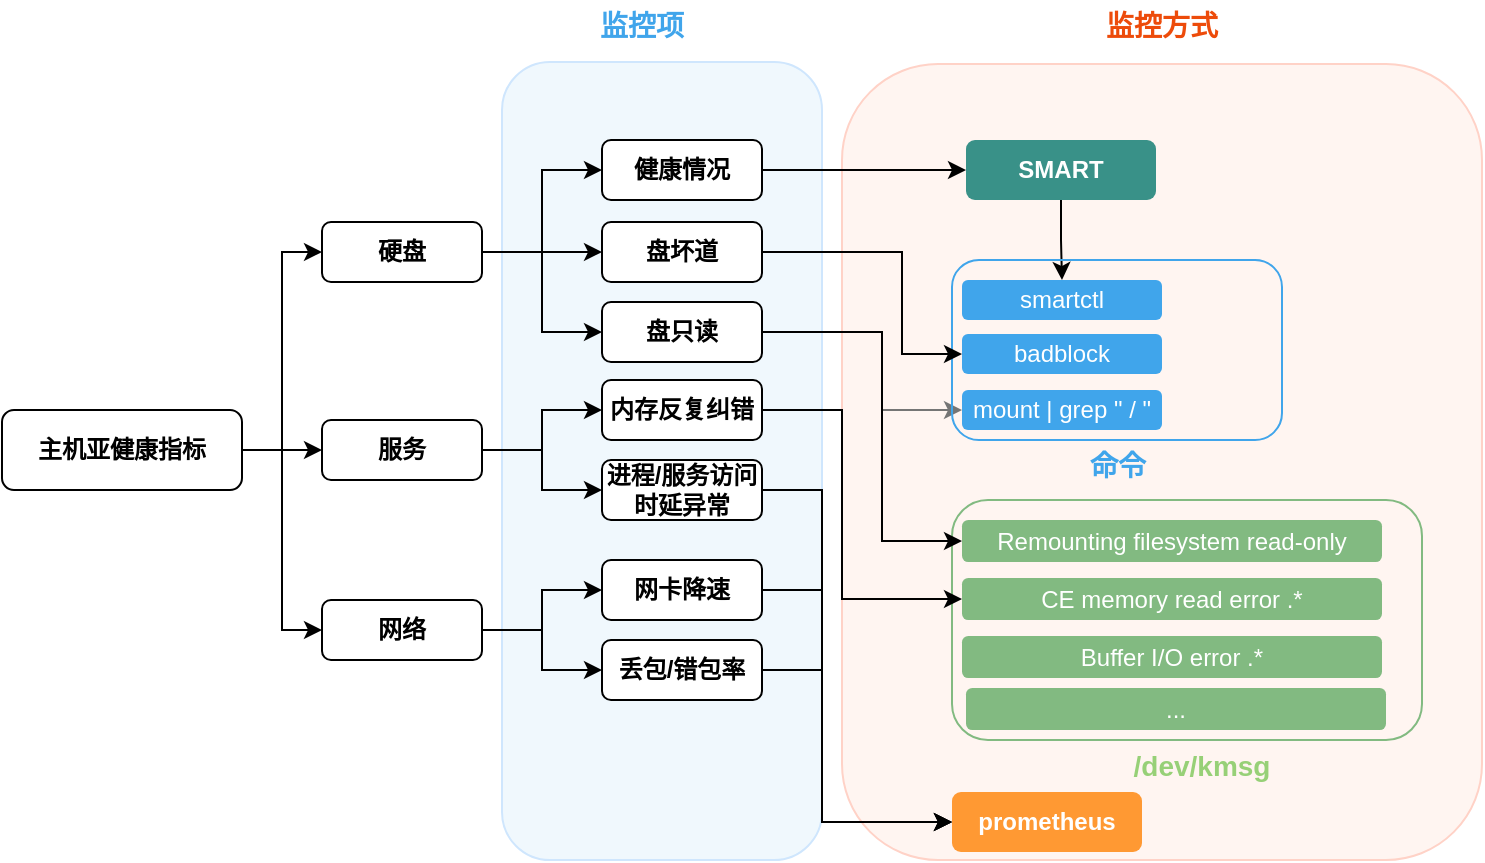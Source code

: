 <mxfile version="21.5.0" type="device">
  <diagram name="第 1 页" id="RZfgauEmc_FM36sS3mcR">
    <mxGraphModel dx="1498" dy="818" grid="0" gridSize="10" guides="1" tooltips="1" connect="1" arrows="1" fold="1" page="0" pageScale="1" pageWidth="827" pageHeight="1169" math="0" shadow="0">
      <root>
        <mxCell id="0" />
        <mxCell id="1" parent="0" />
        <mxCell id="YqjsDUE_e4c38NEt2Cq--27" value="" style="rounded=1;whiteSpace=wrap;html=1;fillColor=#FFF5F1;strokeColor=#FFD2C7;" vertex="1" parent="1">
          <mxGeometry x="360" y="242" width="320" height="398" as="geometry" />
        </mxCell>
        <mxCell id="YqjsDUE_e4c38NEt2Cq--24" value="" style="rounded=1;whiteSpace=wrap;html=1;fillColor=#F0F8FD;strokeColor=#CFE6FD;" vertex="1" parent="1">
          <mxGeometry x="190" y="241" width="160" height="399" as="geometry" />
        </mxCell>
        <mxCell id="YqjsDUE_e4c38NEt2Cq--5" style="edgeStyle=orthogonalEdgeStyle;rounded=0;orthogonalLoop=1;jettySize=auto;html=1;exitX=1;exitY=0.5;exitDx=0;exitDy=0;entryX=0;entryY=0.5;entryDx=0;entryDy=0;" edge="1" parent="1" source="YqjsDUE_e4c38NEt2Cq--1" target="YqjsDUE_e4c38NEt2Cq--2">
          <mxGeometry relative="1" as="geometry" />
        </mxCell>
        <mxCell id="YqjsDUE_e4c38NEt2Cq--6" style="edgeStyle=orthogonalEdgeStyle;rounded=0;orthogonalLoop=1;jettySize=auto;html=1;exitX=1;exitY=0.5;exitDx=0;exitDy=0;entryX=0;entryY=0.5;entryDx=0;entryDy=0;" edge="1" parent="1" source="YqjsDUE_e4c38NEt2Cq--1" target="YqjsDUE_e4c38NEt2Cq--3">
          <mxGeometry relative="1" as="geometry" />
        </mxCell>
        <mxCell id="YqjsDUE_e4c38NEt2Cq--7" style="edgeStyle=orthogonalEdgeStyle;rounded=0;orthogonalLoop=1;jettySize=auto;html=1;exitX=1;exitY=0.5;exitDx=0;exitDy=0;" edge="1" parent="1" source="YqjsDUE_e4c38NEt2Cq--1" target="YqjsDUE_e4c38NEt2Cq--4">
          <mxGeometry relative="1" as="geometry">
            <Array as="points">
              <mxPoint x="60" y="435" />
              <mxPoint x="80" y="435" />
              <mxPoint x="80" y="525" />
            </Array>
          </mxGeometry>
        </mxCell>
        <mxCell id="YqjsDUE_e4c38NEt2Cq--1" value="主机亚健康指标" style="rounded=1;whiteSpace=wrap;html=1;fontStyle=1" vertex="1" parent="1">
          <mxGeometry x="-60" y="415" width="120" height="40" as="geometry" />
        </mxCell>
        <mxCell id="YqjsDUE_e4c38NEt2Cq--9" style="edgeStyle=orthogonalEdgeStyle;rounded=0;orthogonalLoop=1;jettySize=auto;html=1;exitX=1;exitY=0.5;exitDx=0;exitDy=0;entryX=0;entryY=0.5;entryDx=0;entryDy=0;" edge="1" parent="1" source="YqjsDUE_e4c38NEt2Cq--2" target="YqjsDUE_e4c38NEt2Cq--8">
          <mxGeometry relative="1" as="geometry" />
        </mxCell>
        <mxCell id="YqjsDUE_e4c38NEt2Cq--11" style="edgeStyle=orthogonalEdgeStyle;rounded=0;orthogonalLoop=1;jettySize=auto;html=1;exitX=1;exitY=0.5;exitDx=0;exitDy=0;entryX=0;entryY=0.5;entryDx=0;entryDy=0;" edge="1" parent="1" source="YqjsDUE_e4c38NEt2Cq--2" target="YqjsDUE_e4c38NEt2Cq--10">
          <mxGeometry relative="1" as="geometry" />
        </mxCell>
        <mxCell id="YqjsDUE_e4c38NEt2Cq--13" style="edgeStyle=orthogonalEdgeStyle;rounded=0;orthogonalLoop=1;jettySize=auto;html=1;exitX=1;exitY=0.5;exitDx=0;exitDy=0;entryX=0;entryY=0.5;entryDx=0;entryDy=0;" edge="1" parent="1" source="YqjsDUE_e4c38NEt2Cq--2" target="YqjsDUE_e4c38NEt2Cq--12">
          <mxGeometry relative="1" as="geometry" />
        </mxCell>
        <mxCell id="YqjsDUE_e4c38NEt2Cq--2" value="硬盘" style="rounded=1;whiteSpace=wrap;html=1;fontStyle=1" vertex="1" parent="1">
          <mxGeometry x="100" y="321" width="80" height="30" as="geometry" />
        </mxCell>
        <mxCell id="YqjsDUE_e4c38NEt2Cq--15" style="edgeStyle=orthogonalEdgeStyle;rounded=0;orthogonalLoop=1;jettySize=auto;html=1;exitX=1;exitY=0.5;exitDx=0;exitDy=0;entryX=0;entryY=0.5;entryDx=0;entryDy=0;" edge="1" parent="1" source="YqjsDUE_e4c38NEt2Cq--3" target="YqjsDUE_e4c38NEt2Cq--14">
          <mxGeometry relative="1" as="geometry" />
        </mxCell>
        <mxCell id="YqjsDUE_e4c38NEt2Cq--17" style="edgeStyle=orthogonalEdgeStyle;rounded=0;orthogonalLoop=1;jettySize=auto;html=1;exitX=1;exitY=0.5;exitDx=0;exitDy=0;entryX=0;entryY=0.5;entryDx=0;entryDy=0;" edge="1" parent="1" source="YqjsDUE_e4c38NEt2Cq--3" target="YqjsDUE_e4c38NEt2Cq--16">
          <mxGeometry relative="1" as="geometry" />
        </mxCell>
        <mxCell id="YqjsDUE_e4c38NEt2Cq--3" value="服务" style="rounded=1;whiteSpace=wrap;html=1;fontStyle=1" vertex="1" parent="1">
          <mxGeometry x="100" y="420" width="80" height="30" as="geometry" />
        </mxCell>
        <mxCell id="YqjsDUE_e4c38NEt2Cq--21" style="edgeStyle=orthogonalEdgeStyle;rounded=0;orthogonalLoop=1;jettySize=auto;html=1;exitX=1;exitY=0.5;exitDx=0;exitDy=0;entryX=0;entryY=0.5;entryDx=0;entryDy=0;" edge="1" parent="1" source="YqjsDUE_e4c38NEt2Cq--4" target="YqjsDUE_e4c38NEt2Cq--18">
          <mxGeometry relative="1" as="geometry" />
        </mxCell>
        <mxCell id="YqjsDUE_e4c38NEt2Cq--22" style="edgeStyle=orthogonalEdgeStyle;rounded=0;orthogonalLoop=1;jettySize=auto;html=1;exitX=1;exitY=0.5;exitDx=0;exitDy=0;entryX=0;entryY=0.5;entryDx=0;entryDy=0;" edge="1" parent="1" source="YqjsDUE_e4c38NEt2Cq--4" target="YqjsDUE_e4c38NEt2Cq--19">
          <mxGeometry relative="1" as="geometry" />
        </mxCell>
        <mxCell id="YqjsDUE_e4c38NEt2Cq--4" value="网络" style="rounded=1;whiteSpace=wrap;html=1;fontStyle=1" vertex="1" parent="1">
          <mxGeometry x="100" y="510" width="80" height="30" as="geometry" />
        </mxCell>
        <mxCell id="YqjsDUE_e4c38NEt2Cq--32" style="edgeStyle=orthogonalEdgeStyle;rounded=0;orthogonalLoop=1;jettySize=auto;html=1;exitX=1;exitY=0.5;exitDx=0;exitDy=0;entryX=0;entryY=0.5;entryDx=0;entryDy=0;" edge="1" parent="1" source="YqjsDUE_e4c38NEt2Cq--8" target="YqjsDUE_e4c38NEt2Cq--31">
          <mxGeometry relative="1" as="geometry" />
        </mxCell>
        <mxCell id="YqjsDUE_e4c38NEt2Cq--8" value="健康情况" style="rounded=1;whiteSpace=wrap;html=1;fontStyle=1" vertex="1" parent="1">
          <mxGeometry x="240" y="280" width="80" height="30" as="geometry" />
        </mxCell>
        <mxCell id="YqjsDUE_e4c38NEt2Cq--10" value="盘坏道" style="rounded=1;whiteSpace=wrap;html=1;fontStyle=1" vertex="1" parent="1">
          <mxGeometry x="240" y="321" width="80" height="30" as="geometry" />
        </mxCell>
        <mxCell id="YqjsDUE_e4c38NEt2Cq--47" style="edgeStyle=orthogonalEdgeStyle;rounded=0;orthogonalLoop=1;jettySize=auto;html=1;exitX=1;exitY=0.5;exitDx=0;exitDy=0;entryX=0;entryY=0.5;entryDx=0;entryDy=0;strokeColor=#757575;" edge="1" parent="1" source="YqjsDUE_e4c38NEt2Cq--12" target="YqjsDUE_e4c38NEt2Cq--46">
          <mxGeometry relative="1" as="geometry">
            <Array as="points">
              <mxPoint x="380" y="376" />
              <mxPoint x="380" y="415" />
            </Array>
          </mxGeometry>
        </mxCell>
        <mxCell id="YqjsDUE_e4c38NEt2Cq--12" value="盘只读" style="rounded=1;whiteSpace=wrap;html=1;fontStyle=1" vertex="1" parent="1">
          <mxGeometry x="240" y="361" width="80" height="30" as="geometry" />
        </mxCell>
        <mxCell id="YqjsDUE_e4c38NEt2Cq--14" value="内存反复纠错" style="rounded=1;whiteSpace=wrap;html=1;fontStyle=1" vertex="1" parent="1">
          <mxGeometry x="240" y="400" width="80" height="30" as="geometry" />
        </mxCell>
        <mxCell id="YqjsDUE_e4c38NEt2Cq--56" style="edgeStyle=orthogonalEdgeStyle;rounded=0;orthogonalLoop=1;jettySize=auto;html=1;exitX=1;exitY=0.5;exitDx=0;exitDy=0;entryX=0;entryY=0.5;entryDx=0;entryDy=0;" edge="1" parent="1" source="YqjsDUE_e4c38NEt2Cq--16" target="YqjsDUE_e4c38NEt2Cq--55">
          <mxGeometry relative="1" as="geometry">
            <Array as="points">
              <mxPoint x="350" y="455" />
              <mxPoint x="350" y="621" />
            </Array>
          </mxGeometry>
        </mxCell>
        <mxCell id="YqjsDUE_e4c38NEt2Cq--16" value="进程/服务访问时延异常" style="rounded=1;whiteSpace=wrap;html=1;fontStyle=1" vertex="1" parent="1">
          <mxGeometry x="240" y="440" width="80" height="30" as="geometry" />
        </mxCell>
        <mxCell id="YqjsDUE_e4c38NEt2Cq--57" style="edgeStyle=orthogonalEdgeStyle;rounded=0;orthogonalLoop=1;jettySize=auto;html=1;exitX=1;exitY=0.5;exitDx=0;exitDy=0;entryX=0;entryY=0.5;entryDx=0;entryDy=0;" edge="1" parent="1" source="YqjsDUE_e4c38NEt2Cq--18" target="YqjsDUE_e4c38NEt2Cq--55">
          <mxGeometry relative="1" as="geometry">
            <Array as="points">
              <mxPoint x="350" y="505" />
              <mxPoint x="350" y="621" />
            </Array>
          </mxGeometry>
        </mxCell>
        <mxCell id="YqjsDUE_e4c38NEt2Cq--18" value="网卡降速" style="rounded=1;whiteSpace=wrap;html=1;fontStyle=1" vertex="1" parent="1">
          <mxGeometry x="240" y="490" width="80" height="30" as="geometry" />
        </mxCell>
        <mxCell id="YqjsDUE_e4c38NEt2Cq--58" style="edgeStyle=orthogonalEdgeStyle;rounded=0;orthogonalLoop=1;jettySize=auto;html=1;exitX=1;exitY=0.5;exitDx=0;exitDy=0;entryX=0;entryY=0.5;entryDx=0;entryDy=0;" edge="1" parent="1" source="YqjsDUE_e4c38NEt2Cq--19" target="YqjsDUE_e4c38NEt2Cq--55">
          <mxGeometry relative="1" as="geometry">
            <Array as="points">
              <mxPoint x="350" y="545" />
              <mxPoint x="350" y="621" />
            </Array>
          </mxGeometry>
        </mxCell>
        <mxCell id="YqjsDUE_e4c38NEt2Cq--19" value="丢包/错包率" style="rounded=1;whiteSpace=wrap;html=1;fontStyle=1" vertex="1" parent="1">
          <mxGeometry x="240" y="530" width="80" height="30" as="geometry" />
        </mxCell>
        <mxCell id="YqjsDUE_e4c38NEt2Cq--28" value="&lt;font color=&quot;#ed4b0a&quot;&gt;&lt;span style=&quot;font-size: 14px;&quot;&gt;&lt;b&gt;监控方式&lt;/b&gt;&lt;/span&gt;&lt;/font&gt;" style="text;html=1;strokeColor=none;fillColor=none;align=center;verticalAlign=middle;whiteSpace=wrap;rounded=0;" vertex="1" parent="1">
          <mxGeometry x="470" y="210" width="100" height="26" as="geometry" />
        </mxCell>
        <mxCell id="YqjsDUE_e4c38NEt2Cq--30" value="&lt;span style=&quot;font-size: 14px;&quot;&gt;&lt;b&gt;&lt;font color=&quot;#40a5eb&quot;&gt;监控项&lt;/font&gt;&lt;/b&gt;&lt;/span&gt;" style="text;html=1;strokeColor=none;fillColor=default;align=center;verticalAlign=middle;whiteSpace=wrap;rounded=0;" vertex="1" parent="1">
          <mxGeometry x="210" y="210" width="100" height="26" as="geometry" />
        </mxCell>
        <mxCell id="YqjsDUE_e4c38NEt2Cq--38" style="edgeStyle=orthogonalEdgeStyle;rounded=0;orthogonalLoop=1;jettySize=auto;html=1;exitX=0.5;exitY=1;exitDx=0;exitDy=0;entryX=0.5;entryY=0;entryDx=0;entryDy=0;" edge="1" parent="1" source="YqjsDUE_e4c38NEt2Cq--31" target="YqjsDUE_e4c38NEt2Cq--37">
          <mxGeometry relative="1" as="geometry" />
        </mxCell>
        <mxCell id="YqjsDUE_e4c38NEt2Cq--31" value="SMART" style="rounded=1;whiteSpace=wrap;html=1;gradientColor=none;fillColor=#399188;strokeColor=none;fontColor=#FFFFFF;fontStyle=1" vertex="1" parent="1">
          <mxGeometry x="422" y="280" width="95" height="30" as="geometry" />
        </mxCell>
        <mxCell id="YqjsDUE_e4c38NEt2Cq--34" value="" style="rounded=1;whiteSpace=wrap;html=1;fillColor=none;strokeColor=#40A5EB;" vertex="1" parent="1">
          <mxGeometry x="415" y="340" width="165" height="90" as="geometry" />
        </mxCell>
        <mxCell id="YqjsDUE_e4c38NEt2Cq--41" value="" style="rounded=1;whiteSpace=wrap;html=1;fillColor=none;strokeColor=#82BA81;" vertex="1" parent="1">
          <mxGeometry x="415" y="460" width="235" height="120" as="geometry" />
        </mxCell>
        <mxCell id="YqjsDUE_e4c38NEt2Cq--33" value="badblock" style="rounded=1;whiteSpace=wrap;html=1;gradientColor=none;fillColor=#40A5EB;strokeColor=none;fontColor=#FFFFFF;fontStyle=0" vertex="1" parent="1">
          <mxGeometry x="420" y="377" width="100" height="20" as="geometry" />
        </mxCell>
        <mxCell id="YqjsDUE_e4c38NEt2Cq--37" value="smartctl" style="rounded=1;whiteSpace=wrap;html=1;gradientColor=none;fillColor=#40A5EB;strokeColor=none;fontColor=#FFFFFF;fontStyle=0" vertex="1" parent="1">
          <mxGeometry x="420" y="350" width="100" height="20" as="geometry" />
        </mxCell>
        <mxCell id="YqjsDUE_e4c38NEt2Cq--39" style="edgeStyle=orthogonalEdgeStyle;rounded=0;orthogonalLoop=1;jettySize=auto;html=1;exitX=1;exitY=0.5;exitDx=0;exitDy=0;entryX=0;entryY=0.5;entryDx=0;entryDy=0;" edge="1" parent="1" source="YqjsDUE_e4c38NEt2Cq--10" target="YqjsDUE_e4c38NEt2Cq--33">
          <mxGeometry relative="1" as="geometry">
            <Array as="points">
              <mxPoint x="390" y="336" />
              <mxPoint x="390" y="387" />
            </Array>
          </mxGeometry>
        </mxCell>
        <mxCell id="YqjsDUE_e4c38NEt2Cq--42" value="&lt;span style=&quot;font-size: 14px;&quot;&gt;&lt;b&gt;&lt;font color=&quot;#40a5eb&quot;&gt;命令&lt;/font&gt;&lt;/b&gt;&lt;/span&gt;" style="text;html=1;strokeColor=none;fillColor=none;align=center;verticalAlign=middle;whiteSpace=wrap;rounded=0;" vertex="1" parent="1">
          <mxGeometry x="447.5" y="430" width="100" height="26" as="geometry" />
        </mxCell>
        <mxCell id="YqjsDUE_e4c38NEt2Cq--43" value="&lt;span style=&quot;font-size: 14px;&quot;&gt;&lt;b&gt;&lt;font color=&quot;#97d077&quot;&gt;/dev/kmsg&lt;/font&gt;&lt;/b&gt;&lt;/span&gt;" style="text;html=1;strokeColor=none;fillColor=none;align=center;verticalAlign=middle;whiteSpace=wrap;rounded=0;" vertex="1" parent="1">
          <mxGeometry x="490" y="580" width="100" height="26" as="geometry" />
        </mxCell>
        <mxCell id="YqjsDUE_e4c38NEt2Cq--46" value="mount | grep &quot; / &quot;" style="rounded=1;whiteSpace=wrap;html=1;gradientColor=none;fillColor=#40A5EB;strokeColor=none;fontColor=#FFFFFF;fontStyle=0" vertex="1" parent="1">
          <mxGeometry x="420" y="405" width="100" height="20" as="geometry" />
        </mxCell>
        <mxCell id="YqjsDUE_e4c38NEt2Cq--48" value="Remounting filesystem read-only" style="rounded=1;whiteSpace=wrap;html=1;gradientColor=none;fillColor=#82BA81;strokeColor=none;fontColor=#FFFFFF;" vertex="1" parent="1">
          <mxGeometry x="420" y="470" width="210" height="21" as="geometry" />
        </mxCell>
        <mxCell id="YqjsDUE_e4c38NEt2Cq--50" value="CE memory read error .*" style="rounded=1;whiteSpace=wrap;html=1;gradientColor=none;fillColor=#82BA81;strokeColor=none;fontColor=#FFFFFF;" vertex="1" parent="1">
          <mxGeometry x="420" y="499" width="210" height="21" as="geometry" />
        </mxCell>
        <mxCell id="YqjsDUE_e4c38NEt2Cq--49" style="edgeStyle=orthogonalEdgeStyle;rounded=0;orthogonalLoop=1;jettySize=auto;html=1;exitX=1;exitY=0.5;exitDx=0;exitDy=0;entryX=0;entryY=0.5;entryDx=0;entryDy=0;" edge="1" parent="1" source="YqjsDUE_e4c38NEt2Cq--12" target="YqjsDUE_e4c38NEt2Cq--48">
          <mxGeometry relative="1" as="geometry">
            <Array as="points">
              <mxPoint x="380" y="376" />
              <mxPoint x="380" y="481" />
            </Array>
          </mxGeometry>
        </mxCell>
        <mxCell id="YqjsDUE_e4c38NEt2Cq--51" style="edgeStyle=orthogonalEdgeStyle;rounded=0;orthogonalLoop=1;jettySize=auto;html=1;exitX=1;exitY=0.5;exitDx=0;exitDy=0;entryX=0;entryY=0.5;entryDx=0;entryDy=0;" edge="1" parent="1" source="YqjsDUE_e4c38NEt2Cq--14" target="YqjsDUE_e4c38NEt2Cq--50">
          <mxGeometry relative="1" as="geometry">
            <Array as="points">
              <mxPoint x="360" y="415" />
              <mxPoint x="360" y="510" />
            </Array>
          </mxGeometry>
        </mxCell>
        <mxCell id="YqjsDUE_e4c38NEt2Cq--52" value="Buffer I/O error .*" style="rounded=1;whiteSpace=wrap;html=1;gradientColor=none;fillColor=#82BA81;strokeColor=none;fontColor=#FFFFFF;" vertex="1" parent="1">
          <mxGeometry x="420" y="528" width="210" height="21" as="geometry" />
        </mxCell>
        <mxCell id="YqjsDUE_e4c38NEt2Cq--53" value="..." style="rounded=1;whiteSpace=wrap;html=1;gradientColor=none;fillColor=#82BA81;strokeColor=none;fontColor=#FFFFFF;" vertex="1" parent="1">
          <mxGeometry x="422" y="554" width="210" height="21" as="geometry" />
        </mxCell>
        <mxCell id="YqjsDUE_e4c38NEt2Cq--55" value="prometheus" style="rounded=1;whiteSpace=wrap;html=1;gradientColor=none;fillColor=#FF9933;strokeColor=none;fontColor=#FFFFFF;fontStyle=1" vertex="1" parent="1">
          <mxGeometry x="415" y="606" width="95" height="30" as="geometry" />
        </mxCell>
      </root>
    </mxGraphModel>
  </diagram>
</mxfile>
